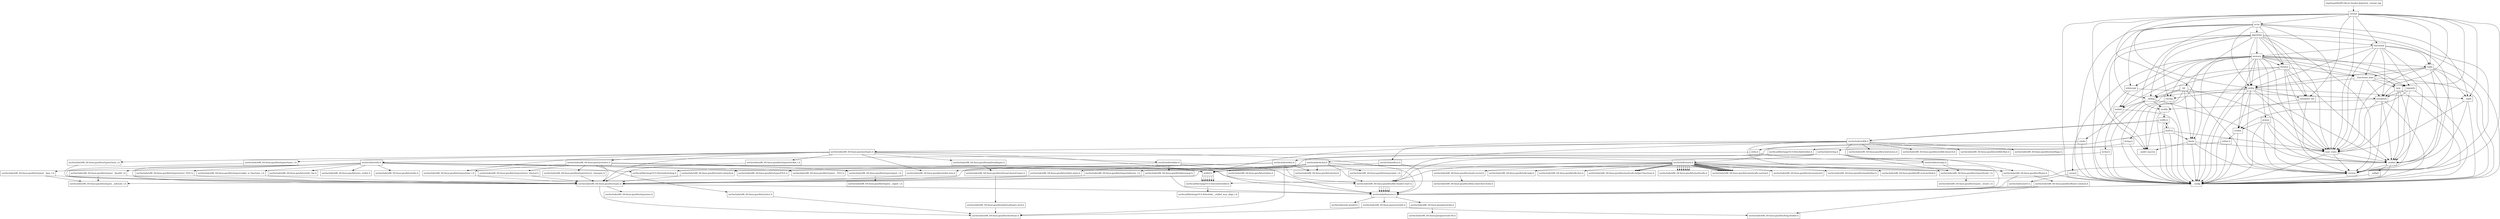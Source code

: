 digraph "dependencies" {
  header_1 [ shape="box", label="variant"];
  header_0 [ shape="box", label="tmp/tmpw8iwRO.libcxx.header.deps/test_variant.cpp"];
  header_2 [ shape="box", label="__config"];
  header_3 [ shape="box", label="usr/include/features.h"];
  header_4 [ shape="box", label="usr/include/stdc-predef.h"];
  header_5 [ shape="box", label="usr/include/x86_64-linux-gnu/sys/cdefs.h"];
  header_6 [ shape="box", label="usr/include/x86_64-linux-gnu/bits/wordsize.h"];
  header_7 [ shape="box", label="usr/include/x86_64-linux-gnu/bits/long-double.h"];
  header_8 [ shape="box", label="usr/include/x86_64-linux-gnu/gnu/stubs.h"];
  header_9 [ shape="box", label="usr/include/x86_64-linux-gnu/gnu/stubs-64.h"];
  header_11 [ shape="box", label="__tuple"];
  header_12 [ shape="box", label="cstddef"];
  header_13 [ shape="box", label="version"];
  header_14 [ shape="box", label="usr/local/lib/clang/10.0.0/include/stddef.h"];
  header_15 [ shape="box", label="usr/local/lib/clang/10.0.0/include/__stddef_max_align_t.h"];
  header_16 [ shape="box", label="__nullptr"];
  header_17 [ shape="box", label="type_traits"];
  header_18 [ shape="box", label="array"];
  header_19 [ shape="box", label="utility"];
  header_20 [ shape="box", label="initializer_list"];
  header_21 [ shape="box", label="cstring"];
  header_22 [ shape="box", label="string.h"];
  header_23 [ shape="box", label="usr/include/string.h"];
  header_24 [ shape="box", label="usr/include/x86_64-linux-gnu/bits/libc-header-start.h"];
  header_25 [ shape="box", label="stddef.h"];
  header_26 [ shape="box", label="usr/include/x86_64-linux-gnu/bits/types/locale_t.h"];
  header_27 [ shape="box", label="usr/include/x86_64-linux-gnu/bits/types/__locale_t.h"];
  header_28 [ shape="box", label="usr/include/strings.h"];
  header_29 [ shape="box", label="cstdint"];
  header_30 [ shape="box", label="stdint.h"];
  header_31 [ shape="box", label="usr/local/lib/clang/10.0.0/include/stdint.h"];
  header_32 [ shape="box", label="usr/include/stdint.h"];
  header_33 [ shape="box", label="usr/include/x86_64-linux-gnu/bits/types.h"];
  header_34 [ shape="box", label="usr/include/x86_64-linux-gnu/bits/typesizes.h"];
  header_35 [ shape="box", label="usr/include/x86_64-linux-gnu/bits/wchar.h"];
  header_36 [ shape="box", label="usr/include/x86_64-linux-gnu/bits/stdint-intn.h"];
  header_37 [ shape="box", label="usr/include/x86_64-linux-gnu/bits/stdint-uintn.h"];
  header_38 [ shape="box", label="__debug"];
  header_39 [ shape="box", label="iosfwd"];
  header_40 [ shape="box", label="wchar.h"];
  header_41 [ shape="box", label="usr/include/wchar.h"];
  header_42 [ shape="box", label="usr/include/x86_64-linux-gnu/bits/floatn.h"];
  header_43 [ shape="box", label="usr/include/x86_64-linux-gnu/bits/floatn-common.h"];
  header_44 [ shape="box", label="usr/local/lib/clang/10.0.0/include/stdarg.h"];
  header_45 [ shape="box", label="usr/include/x86_64-linux-gnu/bits/types/wint_t.h"];
  header_46 [ shape="box", label="usr/include/x86_64-linux-gnu/bits/types/mbstate_t.h"];
  header_47 [ shape="box", label="usr/include/x86_64-linux-gnu/bits/types/__mbstate_t.h"];
  header_48 [ shape="box", label="usr/include/x86_64-linux-gnu/bits/types/__FILE.h"];
  header_49 [ shape="box", label="usr/include/x86_64-linux-gnu/bits/types/FILE.h"];
  header_50 [ shape="box", label="cstdlib"];
  header_51 [ shape="box", label="stdlib.h"];
  header_52 [ shape="box", label="usr/include/stdlib.h"];
  header_53 [ shape="box", label="usr/include/x86_64-linux-gnu/bits/waitflags.h"];
  header_54 [ shape="box", label="usr/include/x86_64-linux-gnu/bits/waitstatus.h"];
  header_55 [ shape="box", label="usr/include/x86_64-linux-gnu/sys/types.h"];
  header_56 [ shape="box", label="usr/include/x86_64-linux-gnu/bits/types/clock_t.h"];
  header_57 [ shape="box", label="usr/include/x86_64-linux-gnu/bits/types/clockid_t.h"];
  header_58 [ shape="box", label="usr/include/x86_64-linux-gnu/bits/types/time_t.h"];
  header_59 [ shape="box", label="usr/include/x86_64-linux-gnu/bits/types/timer_t.h"];
  header_60 [ shape="box", label="usr/include/endian.h"];
  header_61 [ shape="box", label="usr/include/x86_64-linux-gnu/bits/endian.h"];
  header_62 [ shape="box", label="usr/include/x86_64-linux-gnu/bits/byteswap.h"];
  header_63 [ shape="box", label="usr/include/x86_64-linux-gnu/bits/uintn-identity.h"];
  header_64 [ shape="box", label="usr/include/x86_64-linux-gnu/sys/select.h"];
  header_65 [ shape="box", label="usr/include/x86_64-linux-gnu/bits/select.h"];
  header_66 [ shape="box", label="usr/include/x86_64-linux-gnu/bits/types/sigset_t.h"];
  header_67 [ shape="box", label="usr/include/x86_64-linux-gnu/bits/types/__sigset_t.h"];
  header_68 [ shape="box", label="usr/include/x86_64-linux-gnu/bits/types/struct_timeval.h"];
  header_69 [ shape="box", label="usr/include/x86_64-linux-gnu/bits/types/struct_timespec.h"];
  header_70 [ shape="box", label="usr/include/x86_64-linux-gnu/bits/pthreadtypes.h"];
  header_71 [ shape="box", label="usr/include/x86_64-linux-gnu/bits/thread-shared-types.h"];
  header_72 [ shape="box", label="usr/include/x86_64-linux-gnu/bits/pthreadtypes-arch.h"];
  header_73 [ shape="box", label="usr/include/alloca.h"];
  header_74 [ shape="box", label="usr/include/x86_64-linux-gnu/bits/stdlib-bsearch.h"];
  header_75 [ shape="box", label="usr/include/x86_64-linux-gnu/bits/stdlib-float.h"];
  header_76 [ shape="box", label="math.h"];
  header_77 [ shape="box", label="usr/include/math.h"];
  header_78 [ shape="box", label="usr/include/x86_64-linux-gnu/bits/math-vector.h"];
  header_79 [ shape="box", label="usr/include/x86_64-linux-gnu/bits/libm-simd-decl-stubs.h"];
  header_80 [ shape="box", label="usr/include/x86_64-linux-gnu/bits/flt-eval-method.h"];
  header_81 [ shape="box", label="usr/include/x86_64-linux-gnu/bits/fp-logb.h"];
  header_82 [ shape="box", label="usr/include/x86_64-linux-gnu/bits/fp-fast.h"];
  header_83 [ shape="box", label="usr/include/x86_64-linux-gnu/bits/mathcalls-helper-functions.h"];
  header_84 [ shape="box", label="usr/include/x86_64-linux-gnu/bits/mathcalls.h"];
  header_85 [ shape="box", label="usr/include/x86_64-linux-gnu/bits/mathcalls-narrow.h"];
  header_86 [ shape="box", label="usr/include/x86_64-linux-gnu/bits/iscanonical.h"];
  header_87 [ shape="box", label="usr/include/x86_64-linux-gnu/bits/mathinline.h"];
  header_88 [ shape="box", label="limits"];
  header_89 [ shape="box", label="__undef_macros"];
  header_90 [ shape="box", label="cstdio"];
  header_91 [ shape="box", label="stdio.h"];
  header_92 [ shape="box", label="usr/include/stdio.h"];
  header_93 [ shape="box", label="usr/include/x86_64-linux-gnu/bits/types/__fpos_t.h"];
  header_94 [ shape="box", label="usr/include/x86_64-linux-gnu/bits/types/__fpos64_t.h"];
  header_95 [ shape="box", label="usr/include/x86_64-linux-gnu/bits/types/struct_FILE.h"];
  header_96 [ shape="box", label="usr/include/x86_64-linux-gnu/bits/types/cookie_io_functions_t.h"];
  header_97 [ shape="box", label="usr/include/x86_64-linux-gnu/bits/stdio_lim.h"];
  header_98 [ shape="box", label="usr/include/x86_64-linux-gnu/bits/sys_errlist.h"];
  header_99 [ shape="box", label="usr/include/x86_64-linux-gnu/bits/stdio.h"];
  header_100 [ shape="box", label="iterator"];
  header_101 [ shape="box", label="__functional_base"];
  header_102 [ shape="box", label="typeinfo"];
  header_103 [ shape="box", label="exception"];
  header_104 [ shape="box", label="new"];
  header_105 [ shape="box", label="algorithm"];
  header_106 [ shape="box", label="memory"];
  header_107 [ shape="box", label="tuple"];
  header_108 [ shape="box", label="stdexcept"];
  header_109 [ shape="box", label="cassert"];
  header_110 [ shape="box", label="usr/include/assert.h"];
  header_111 [ shape="box", label="atomic"];
  header_112 [ shape="box", label="functional"];
  header_113 [ shape="box", label="bit"];
  header_40 -> header_2;
  header_40 -> header_41;
  header_102 -> header_2;
  header_102 -> header_103;
  header_102 -> header_12;
  header_102 -> header_29;
  header_101 -> header_2;
  header_101 -> header_17;
  header_101 -> header_102;
  header_101 -> header_103;
  header_101 -> header_104;
  header_101 -> header_19;
  header_70 -> header_71;
  header_109 -> header_2;
  header_109 -> header_110;
  header_110 -> header_3;
  header_25 -> header_14;
  header_25 -> header_14;
  header_25 -> header_14;
  header_25 -> header_14;
  header_25 -> header_14;
  header_25 -> header_14;
  header_25 -> header_14;
  header_41 -> header_24;
  header_41 -> header_42;
  header_41 -> header_25;
  header_41 -> header_44;
  header_41 -> header_35;
  header_41 -> header_45;
  header_41 -> header_46;
  header_41 -> header_48;
  header_41 -> header_49;
  header_41 -> header_26;
  header_19 -> header_2;
  header_19 -> header_11;
  header_19 -> header_17;
  header_19 -> header_20;
  header_19 -> header_12;
  header_19 -> header_21;
  header_19 -> header_29;
  header_19 -> header_13;
  header_19 -> header_38;
  header_38 -> header_2;
  header_38 -> header_39;
  header_38 -> header_50;
  header_38 -> header_90;
  header_38 -> header_12;
  header_59 -> header_33;
  header_21 -> header_2;
  header_21 -> header_22;
  header_32 -> header_24;
  header_32 -> header_33;
  header_32 -> header_35;
  header_32 -> header_6;
  header_32 -> header_36;
  header_32 -> header_37;
  header_36 -> header_33;
  header_33 -> header_3;
  header_33 -> header_6;
  header_33 -> header_34;
  header_5 -> header_6;
  header_5 -> header_7;
  header_29 -> header_2;
  header_29 -> header_30;
  header_62 -> header_3;
  header_62 -> header_33;
  header_20 -> header_2;
  header_20 -> header_12;
  header_96 -> header_33;
  header_26 -> header_27;
  header_63 -> header_33;
  header_30 -> header_2;
  header_30 -> header_31;
  header_28 -> header_3;
  header_28 -> header_25;
  header_28 -> header_26;
  header_66 -> header_67;
  header_43 -> header_3;
  header_43 -> header_7;
  header_69 -> header_33;
  header_76 -> header_2;
  header_76 -> header_51;
  header_76 -> header_77;
  header_76 -> header_17;
  header_76 -> header_88;
  header_71 -> header_72;
  header_11 -> header_2;
  header_11 -> header_12;
  header_11 -> header_17;
  header_52 -> header_24;
  header_52 -> header_25;
  header_52 -> header_53;
  header_52 -> header_54;
  header_52 -> header_42;
  header_52 -> header_26;
  header_52 -> header_55;
  header_52 -> header_73;
  header_52 -> header_74;
  header_52 -> header_75;
  header_17 -> header_2;
  header_17 -> header_12;
  header_17 -> header_13;
  header_68 -> header_33;
  header_78 -> header_79;
  header_103 -> header_2;
  header_103 -> header_12;
  header_103 -> header_50;
  header_103 -> header_17;
  header_103 -> header_13;
  header_111 -> header_2;
  header_111 -> header_12;
  header_111 -> header_29;
  header_111 -> header_17;
  header_111 -> header_13;
  header_58 -> header_33;
  header_113 -> header_2;
  header_113 -> header_88;
  header_113 -> header_17;
  header_113 -> header_13;
  header_113 -> header_38;
  header_113 -> header_89;
  header_18 -> header_2;
  header_18 -> header_11;
  header_18 -> header_17;
  header_18 -> header_19;
  header_18 -> header_100;
  header_18 -> header_105;
  header_18 -> header_108;
  header_18 -> header_50;
  header_18 -> header_13;
  header_18 -> header_38;
  header_51 -> header_2;
  header_51 -> header_52;
  header_51 -> header_76;
  header_51 -> header_52;
  header_72 -> header_6;
  header_24 -> header_3;
  header_24 -> header_3;
  header_24 -> header_3;
  header_24 -> header_3;
  header_24 -> header_3;
  header_24 -> header_3;
  header_12 -> header_2;
  header_12 -> header_13;
  header_12 -> header_14;
  header_12 -> header_16;
  header_23 -> header_24;
  header_23 -> header_25;
  header_23 -> header_26;
  header_23 -> header_28;
  header_94 -> header_33;
  header_94 -> header_47;
  header_0 -> header_1;
  header_57 -> header_33;
  header_93 -> header_33;
  header_93 -> header_47;
  header_50 -> header_2;
  header_50 -> header_51;
  header_73 -> header_3;
  header_73 -> header_25;
  header_95 -> header_33;
  header_108 -> header_2;
  header_108 -> header_103;
  header_108 -> header_39;
  header_90 -> header_2;
  header_90 -> header_91;
  header_112 -> header_2;
  header_112 -> header_17;
  header_112 -> header_102;
  header_112 -> header_103;
  header_112 -> header_106;
  header_112 -> header_107;
  header_112 -> header_19;
  header_112 -> header_13;
  header_112 -> header_101;
  header_37 -> header_33;
  header_8 -> header_9;
  header_60 -> header_3;
  header_60 -> header_61;
  header_60 -> header_62;
  header_60 -> header_63;
  header_92 -> header_24;
  header_92 -> header_25;
  header_92 -> header_44;
  header_92 -> header_33;
  header_92 -> header_93;
  header_92 -> header_94;
  header_92 -> header_48;
  header_92 -> header_49;
  header_92 -> header_95;
  header_92 -> header_96;
  header_92 -> header_97;
  header_92 -> header_98;
  header_92 -> header_99;
  header_56 -> header_33;
  header_88 -> header_2;
  header_88 -> header_17;
  header_88 -> header_89;
  header_88 -> header_13;
  header_1 -> header_2;
  header_1 -> header_11;
  header_1 -> header_18;
  header_1 -> header_103;
  header_1 -> header_112;
  header_1 -> header_20;
  header_1 -> header_104;
  header_1 -> header_107;
  header_1 -> header_17;
  header_1 -> header_19;
  header_1 -> header_88;
  header_1 -> header_13;
  header_1 -> header_89;
  header_104 -> header_2;
  header_104 -> header_103;
  header_104 -> header_17;
  header_104 -> header_12;
  header_104 -> header_13;
  header_91 -> header_2;
  header_91 -> header_92;
  header_105 -> header_2;
  header_105 -> header_20;
  header_105 -> header_17;
  header_105 -> header_21;
  header_105 -> header_19;
  header_105 -> header_106;
  header_105 -> header_112;
  header_105 -> header_100;
  header_105 -> header_12;
  header_105 -> header_113;
  header_105 -> header_13;
  header_105 -> header_38;
  header_105 -> header_89;
  header_14 -> header_15;
  header_65 -> header_6;
  header_77 -> header_24;
  header_77 -> header_33;
  header_77 -> header_78;
  header_77 -> header_42;
  header_77 -> header_80;
  header_77 -> header_81;
  header_77 -> header_82;
  header_77 -> header_83;
  header_77 -> header_84;
  header_77 -> header_83;
  header_77 -> header_84;
  header_77 -> header_83;
  header_77 -> header_84;
  header_77 -> header_84;
  header_77 -> header_84;
  header_77 -> header_84;
  header_77 -> header_84;
  header_77 -> header_85;
  header_77 -> header_85;
  header_77 -> header_85;
  header_77 -> header_85;
  header_77 -> header_85;
  header_77 -> header_85;
  header_77 -> header_85;
  header_77 -> header_85;
  header_77 -> header_85;
  header_77 -> header_86;
  header_77 -> header_87;
  header_3 -> header_4;
  header_3 -> header_5;
  header_3 -> header_8;
  header_42 -> header_3;
  header_42 -> header_43;
  header_64 -> header_3;
  header_64 -> header_33;
  header_64 -> header_65;
  header_64 -> header_66;
  header_64 -> header_58;
  header_64 -> header_68;
  header_64 -> header_69;
  header_106 -> header_2;
  header_106 -> header_17;
  header_106 -> header_102;
  header_106 -> header_12;
  header_106 -> header_29;
  header_106 -> header_104;
  header_106 -> header_19;
  header_106 -> header_88;
  header_106 -> header_100;
  header_106 -> header_101;
  header_106 -> header_39;
  header_106 -> header_107;
  header_106 -> header_108;
  header_106 -> header_21;
  header_106 -> header_109;
  header_106 -> header_111;
  header_106 -> header_13;
  header_106 -> header_89;
  header_55 -> header_3;
  header_55 -> header_33;
  header_55 -> header_56;
  header_55 -> header_57;
  header_55 -> header_58;
  header_55 -> header_59;
  header_55 -> header_25;
  header_55 -> header_36;
  header_55 -> header_60;
  header_55 -> header_64;
  header_55 -> header_70;
  header_13 -> header_2;
  header_46 -> header_47;
  header_39 -> header_2;
  header_39 -> header_40;
  header_22 -> header_2;
  header_22 -> header_23;
  header_107 -> header_2;
  header_107 -> header_11;
  header_107 -> header_12;
  header_107 -> header_17;
  header_107 -> header_101;
  header_107 -> header_19;
  header_107 -> header_13;
  header_2 -> header_3;
  header_31 -> header_32;
  header_100 -> header_2;
  header_100 -> header_39;
  header_100 -> header_101;
  header_100 -> header_17;
  header_100 -> header_12;
  header_100 -> header_20;
  header_100 -> header_13;
  header_100 -> header_38;
  header_16 -> header_2;
}
